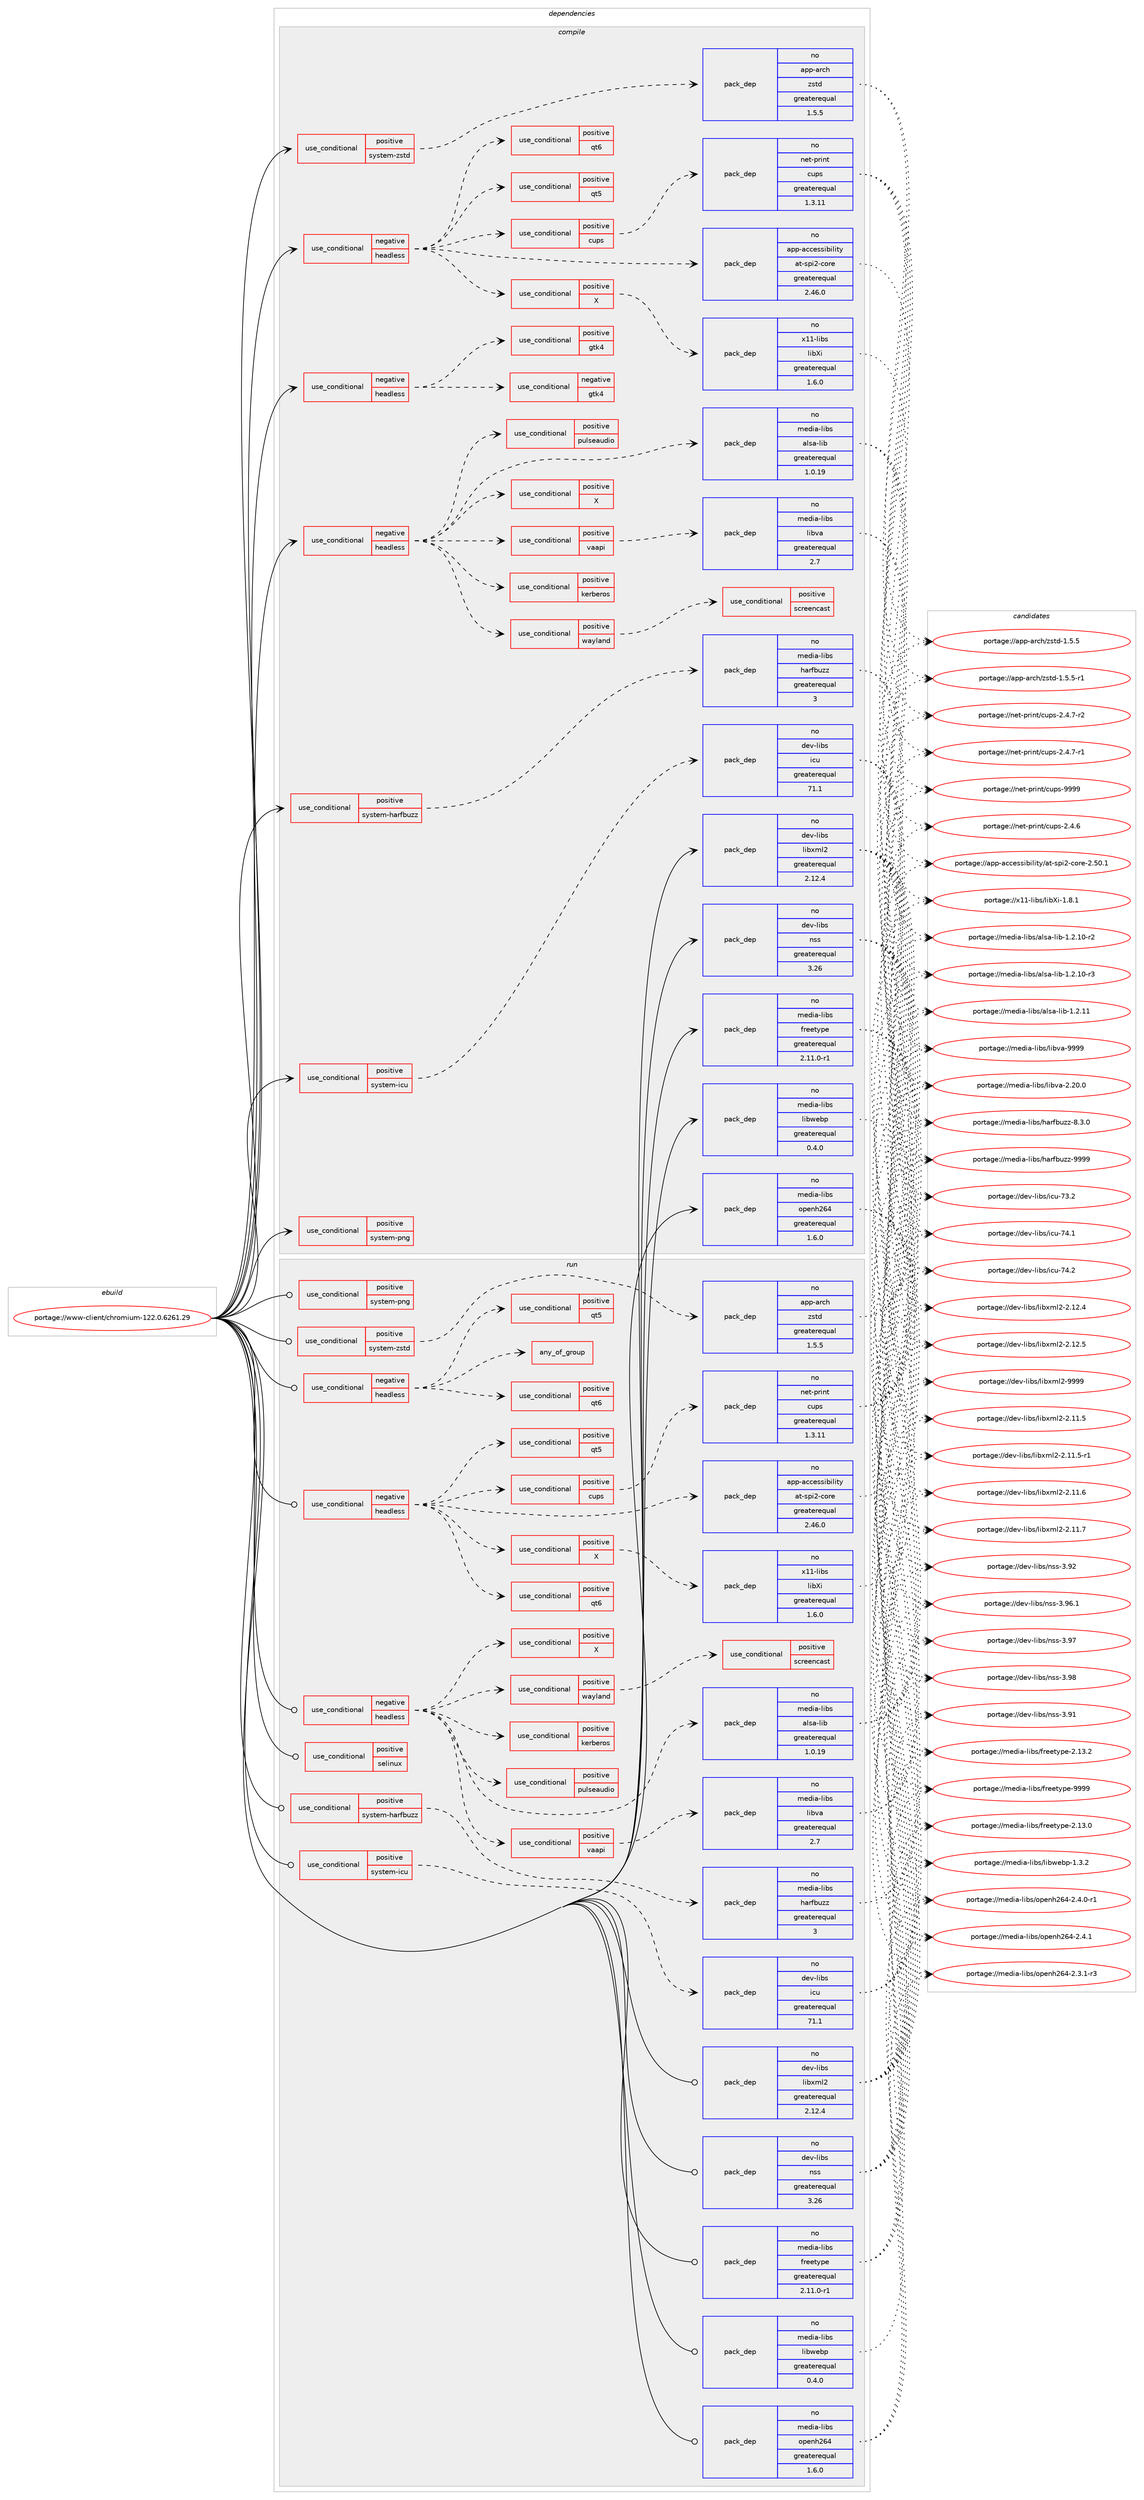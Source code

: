 digraph prolog {

# *************
# Graph options
# *************

newrank=true;
concentrate=true;
compound=true;
graph [rankdir=LR,fontname=Helvetica,fontsize=10,ranksep=1.5];#, ranksep=2.5, nodesep=0.2];
edge  [arrowhead=vee];
node  [fontname=Helvetica,fontsize=10];

# **********
# The ebuild
# **********

subgraph cluster_leftcol {
color=gray;
rank=same;
label=<<i>ebuild</i>>;
id [label="portage://www-client/chromium-122.0.6261.29", color=red, width=4, href="../www-client/chromium-122.0.6261.29.svg"];
}

# ****************
# The dependencies
# ****************

subgraph cluster_midcol {
color=gray;
label=<<i>dependencies</i>>;
subgraph cluster_compile {
fillcolor="#eeeeee";
style=filled;
label=<<i>compile</i>>;
subgraph cond17367 {
dependency26393 [label=<<TABLE BORDER="0" CELLBORDER="1" CELLSPACING="0" CELLPADDING="4"><TR><TD ROWSPAN="3" CELLPADDING="10">use_conditional</TD></TR><TR><TD>negative</TD></TR><TR><TD>headless</TD></TR></TABLE>>, shape=none, color=red];
subgraph cond17368 {
dependency26394 [label=<<TABLE BORDER="0" CELLBORDER="1" CELLSPACING="0" CELLPADDING="4"><TR><TD ROWSPAN="3" CELLPADDING="10">use_conditional</TD></TR><TR><TD>positive</TD></TR><TR><TD>X</TD></TR></TABLE>>, shape=none, color=red];
# *** BEGIN UNKNOWN DEPENDENCY TYPE (TODO) ***
# dependency26394 -> package_dependency(portage://www-client/chromium-122.0.6261.29,install,no,x11-libs,libXcomposite,none,[,,],any_same_slot,[])
# *** END UNKNOWN DEPENDENCY TYPE (TODO) ***

# *** BEGIN UNKNOWN DEPENDENCY TYPE (TODO) ***
# dependency26394 -> package_dependency(portage://www-client/chromium-122.0.6261.29,install,no,x11-libs,libXcursor,none,[,,],any_same_slot,[])
# *** END UNKNOWN DEPENDENCY TYPE (TODO) ***

# *** BEGIN UNKNOWN DEPENDENCY TYPE (TODO) ***
# dependency26394 -> package_dependency(portage://www-client/chromium-122.0.6261.29,install,no,x11-libs,libXdamage,none,[,,],any_same_slot,[])
# *** END UNKNOWN DEPENDENCY TYPE (TODO) ***

# *** BEGIN UNKNOWN DEPENDENCY TYPE (TODO) ***
# dependency26394 -> package_dependency(portage://www-client/chromium-122.0.6261.29,install,no,x11-libs,libXfixes,none,[,,],any_same_slot,[])
# *** END UNKNOWN DEPENDENCY TYPE (TODO) ***

subgraph pack8711 {
dependency26395 [label=<<TABLE BORDER="0" CELLBORDER="1" CELLSPACING="0" CELLPADDING="4" WIDTH="220"><TR><TD ROWSPAN="6" CELLPADDING="30">pack_dep</TD></TR><TR><TD WIDTH="110">no</TD></TR><TR><TD>x11-libs</TD></TR><TR><TD>libXi</TD></TR><TR><TD>greaterequal</TD></TR><TR><TD>1.6.0</TD></TR></TABLE>>, shape=none, color=blue];
}
dependency26394:e -> dependency26395:w [weight=20,style="dashed",arrowhead="vee"];
# *** BEGIN UNKNOWN DEPENDENCY TYPE (TODO) ***
# dependency26394 -> package_dependency(portage://www-client/chromium-122.0.6261.29,install,no,x11-libs,libXrandr,none,[,,],any_same_slot,[])
# *** END UNKNOWN DEPENDENCY TYPE (TODO) ***

# *** BEGIN UNKNOWN DEPENDENCY TYPE (TODO) ***
# dependency26394 -> package_dependency(portage://www-client/chromium-122.0.6261.29,install,no,x11-libs,libXrender,none,[,,],any_same_slot,[])
# *** END UNKNOWN DEPENDENCY TYPE (TODO) ***

# *** BEGIN UNKNOWN DEPENDENCY TYPE (TODO) ***
# dependency26394 -> package_dependency(portage://www-client/chromium-122.0.6261.29,install,no,x11-libs,libXtst,none,[,,],any_same_slot,[])
# *** END UNKNOWN DEPENDENCY TYPE (TODO) ***

# *** BEGIN UNKNOWN DEPENDENCY TYPE (TODO) ***
# dependency26394 -> package_dependency(portage://www-client/chromium-122.0.6261.29,install,no,x11-libs,libxshmfence,none,[,,],any_same_slot,[])
# *** END UNKNOWN DEPENDENCY TYPE (TODO) ***

}
dependency26393:e -> dependency26394:w [weight=20,style="dashed",arrowhead="vee"];
subgraph pack8712 {
dependency26396 [label=<<TABLE BORDER="0" CELLBORDER="1" CELLSPACING="0" CELLPADDING="4" WIDTH="220"><TR><TD ROWSPAN="6" CELLPADDING="30">pack_dep</TD></TR><TR><TD WIDTH="110">no</TD></TR><TR><TD>app-accessibility</TD></TR><TR><TD>at-spi2-core</TD></TR><TR><TD>greaterequal</TD></TR><TR><TD>2.46.0</TD></TR></TABLE>>, shape=none, color=blue];
}
dependency26393:e -> dependency26396:w [weight=20,style="dashed",arrowhead="vee"];
# *** BEGIN UNKNOWN DEPENDENCY TYPE (TODO) ***
# dependency26393 -> package_dependency(portage://www-client/chromium-122.0.6261.29,install,no,media-libs,mesa,none,[,,],any_same_slot,[use(optenable(X),none),use(optenable(wayland),none)])
# *** END UNKNOWN DEPENDENCY TYPE (TODO) ***

subgraph cond17369 {
dependency26397 [label=<<TABLE BORDER="0" CELLBORDER="1" CELLSPACING="0" CELLPADDING="4"><TR><TD ROWSPAN="3" CELLPADDING="10">use_conditional</TD></TR><TR><TD>positive</TD></TR><TR><TD>cups</TD></TR></TABLE>>, shape=none, color=red];
subgraph pack8713 {
dependency26398 [label=<<TABLE BORDER="0" CELLBORDER="1" CELLSPACING="0" CELLPADDING="4" WIDTH="220"><TR><TD ROWSPAN="6" CELLPADDING="30">pack_dep</TD></TR><TR><TD WIDTH="110">no</TD></TR><TR><TD>net-print</TD></TR><TR><TD>cups</TD></TR><TR><TD>greaterequal</TD></TR><TR><TD>1.3.11</TD></TR></TABLE>>, shape=none, color=blue];
}
dependency26397:e -> dependency26398:w [weight=20,style="dashed",arrowhead="vee"];
}
dependency26393:e -> dependency26397:w [weight=20,style="dashed",arrowhead="vee"];
# *** BEGIN UNKNOWN DEPENDENCY TYPE (TODO) ***
# dependency26393 -> package_dependency(portage://www-client/chromium-122.0.6261.29,install,no,virtual,udev,none,[,,],[],[])
# *** END UNKNOWN DEPENDENCY TYPE (TODO) ***

# *** BEGIN UNKNOWN DEPENDENCY TYPE (TODO) ***
# dependency26393 -> package_dependency(portage://www-client/chromium-122.0.6261.29,install,no,x11-libs,cairo,none,[,,],any_same_slot,[])
# *** END UNKNOWN DEPENDENCY TYPE (TODO) ***

# *** BEGIN UNKNOWN DEPENDENCY TYPE (TODO) ***
# dependency26393 -> package_dependency(portage://www-client/chromium-122.0.6261.29,install,no,x11-libs,gdk-pixbuf,none,[,,],[slot(2)],[])
# *** END UNKNOWN DEPENDENCY TYPE (TODO) ***

# *** BEGIN UNKNOWN DEPENDENCY TYPE (TODO) ***
# dependency26393 -> package_dependency(portage://www-client/chromium-122.0.6261.29,install,no,x11-libs,pango,none,[,,],any_same_slot,[])
# *** END UNKNOWN DEPENDENCY TYPE (TODO) ***

subgraph cond17370 {
dependency26399 [label=<<TABLE BORDER="0" CELLBORDER="1" CELLSPACING="0" CELLPADDING="4"><TR><TD ROWSPAN="3" CELLPADDING="10">use_conditional</TD></TR><TR><TD>positive</TD></TR><TR><TD>qt5</TD></TR></TABLE>>, shape=none, color=red];
# *** BEGIN UNKNOWN DEPENDENCY TYPE (TODO) ***
# dependency26399 -> package_dependency(portage://www-client/chromium-122.0.6261.29,install,no,dev-qt,qtcore,none,[,,],[slot(5)],[])
# *** END UNKNOWN DEPENDENCY TYPE (TODO) ***

# *** BEGIN UNKNOWN DEPENDENCY TYPE (TODO) ***
# dependency26399 -> package_dependency(portage://www-client/chromium-122.0.6261.29,install,no,dev-qt,qtwidgets,none,[,,],[slot(5)],[])
# *** END UNKNOWN DEPENDENCY TYPE (TODO) ***

}
dependency26393:e -> dependency26399:w [weight=20,style="dashed",arrowhead="vee"];
subgraph cond17371 {
dependency26400 [label=<<TABLE BORDER="0" CELLBORDER="1" CELLSPACING="0" CELLPADDING="4"><TR><TD ROWSPAN="3" CELLPADDING="10">use_conditional</TD></TR><TR><TD>positive</TD></TR><TR><TD>qt6</TD></TR></TABLE>>, shape=none, color=red];
# *** BEGIN UNKNOWN DEPENDENCY TYPE (TODO) ***
# dependency26400 -> package_dependency(portage://www-client/chromium-122.0.6261.29,install,no,dev-qt,qtbase,none,[,,],[slot(6)],[use(enable(gui),none),use(enable(widgets),none)])
# *** END UNKNOWN DEPENDENCY TYPE (TODO) ***

}
dependency26393:e -> dependency26400:w [weight=20,style="dashed",arrowhead="vee"];
}
id:e -> dependency26393:w [weight=20,style="solid",arrowhead="vee"];
subgraph cond17372 {
dependency26401 [label=<<TABLE BORDER="0" CELLBORDER="1" CELLSPACING="0" CELLPADDING="4"><TR><TD ROWSPAN="3" CELLPADDING="10">use_conditional</TD></TR><TR><TD>negative</TD></TR><TR><TD>headless</TD></TR></TABLE>>, shape=none, color=red];
subgraph cond17373 {
dependency26402 [label=<<TABLE BORDER="0" CELLBORDER="1" CELLSPACING="0" CELLPADDING="4"><TR><TD ROWSPAN="3" CELLPADDING="10">use_conditional</TD></TR><TR><TD>positive</TD></TR><TR><TD>gtk4</TD></TR></TABLE>>, shape=none, color=red];
# *** BEGIN UNKNOWN DEPENDENCY TYPE (TODO) ***
# dependency26402 -> package_dependency(portage://www-client/chromium-122.0.6261.29,install,no,gui-libs,gtk,none,[,,],[slot(4)],[use(optenable(X),none),use(optenable(wayland),none)])
# *** END UNKNOWN DEPENDENCY TYPE (TODO) ***

}
dependency26401:e -> dependency26402:w [weight=20,style="dashed",arrowhead="vee"];
subgraph cond17374 {
dependency26403 [label=<<TABLE BORDER="0" CELLBORDER="1" CELLSPACING="0" CELLPADDING="4"><TR><TD ROWSPAN="3" CELLPADDING="10">use_conditional</TD></TR><TR><TD>negative</TD></TR><TR><TD>gtk4</TD></TR></TABLE>>, shape=none, color=red];
# *** BEGIN UNKNOWN DEPENDENCY TYPE (TODO) ***
# dependency26403 -> package_dependency(portage://www-client/chromium-122.0.6261.29,install,no,x11-libs,gtk+,none,[,,],[slot(3)],[use(optenable(X),none),use(optenable(wayland),none)])
# *** END UNKNOWN DEPENDENCY TYPE (TODO) ***

}
dependency26401:e -> dependency26403:w [weight=20,style="dashed",arrowhead="vee"];
}
id:e -> dependency26401:w [weight=20,style="solid",arrowhead="vee"];
subgraph cond17375 {
dependency26404 [label=<<TABLE BORDER="0" CELLBORDER="1" CELLSPACING="0" CELLPADDING="4"><TR><TD ROWSPAN="3" CELLPADDING="10">use_conditional</TD></TR><TR><TD>negative</TD></TR><TR><TD>headless</TD></TR></TABLE>>, shape=none, color=red];
# *** BEGIN UNKNOWN DEPENDENCY TYPE (TODO) ***
# dependency26404 -> package_dependency(portage://www-client/chromium-122.0.6261.29,install,no,dev-libs,glib,none,[,,],[slot(2)],[])
# *** END UNKNOWN DEPENDENCY TYPE (TODO) ***

subgraph pack8714 {
dependency26405 [label=<<TABLE BORDER="0" CELLBORDER="1" CELLSPACING="0" CELLPADDING="4" WIDTH="220"><TR><TD ROWSPAN="6" CELLPADDING="30">pack_dep</TD></TR><TR><TD WIDTH="110">no</TD></TR><TR><TD>media-libs</TD></TR><TR><TD>alsa-lib</TD></TR><TR><TD>greaterequal</TD></TR><TR><TD>1.0.19</TD></TR></TABLE>>, shape=none, color=blue];
}
dependency26404:e -> dependency26405:w [weight=20,style="dashed",arrowhead="vee"];
subgraph cond17376 {
dependency26406 [label=<<TABLE BORDER="0" CELLBORDER="1" CELLSPACING="0" CELLPADDING="4"><TR><TD ROWSPAN="3" CELLPADDING="10">use_conditional</TD></TR><TR><TD>positive</TD></TR><TR><TD>pulseaudio</TD></TR></TABLE>>, shape=none, color=red];
# *** BEGIN UNKNOWN DEPENDENCY TYPE (TODO) ***
# dependency26406 -> package_dependency(portage://www-client/chromium-122.0.6261.29,install,no,media-libs,libpulse,none,[,,],any_same_slot,[])
# *** END UNKNOWN DEPENDENCY TYPE (TODO) ***

}
dependency26404:e -> dependency26406:w [weight=20,style="dashed",arrowhead="vee"];
# *** BEGIN UNKNOWN DEPENDENCY TYPE (TODO) ***
# dependency26404 -> package_dependency(portage://www-client/chromium-122.0.6261.29,install,no,sys-apps,pciutils,none,[,,],any_same_slot,[])
# *** END UNKNOWN DEPENDENCY TYPE (TODO) ***

subgraph cond17377 {
dependency26407 [label=<<TABLE BORDER="0" CELLBORDER="1" CELLSPACING="0" CELLPADDING="4"><TR><TD ROWSPAN="3" CELLPADDING="10">use_conditional</TD></TR><TR><TD>positive</TD></TR><TR><TD>kerberos</TD></TR></TABLE>>, shape=none, color=red];
# *** BEGIN UNKNOWN DEPENDENCY TYPE (TODO) ***
# dependency26407 -> package_dependency(portage://www-client/chromium-122.0.6261.29,install,no,virtual,krb5,none,[,,],[],[])
# *** END UNKNOWN DEPENDENCY TYPE (TODO) ***

}
dependency26404:e -> dependency26407:w [weight=20,style="dashed",arrowhead="vee"];
subgraph cond17378 {
dependency26408 [label=<<TABLE BORDER="0" CELLBORDER="1" CELLSPACING="0" CELLPADDING="4"><TR><TD ROWSPAN="3" CELLPADDING="10">use_conditional</TD></TR><TR><TD>positive</TD></TR><TR><TD>vaapi</TD></TR></TABLE>>, shape=none, color=red];
subgraph pack8715 {
dependency26409 [label=<<TABLE BORDER="0" CELLBORDER="1" CELLSPACING="0" CELLPADDING="4" WIDTH="220"><TR><TD ROWSPAN="6" CELLPADDING="30">pack_dep</TD></TR><TR><TD WIDTH="110">no</TD></TR><TR><TD>media-libs</TD></TR><TR><TD>libva</TD></TR><TR><TD>greaterequal</TD></TR><TR><TD>2.7</TD></TR></TABLE>>, shape=none, color=blue];
}
dependency26408:e -> dependency26409:w [weight=20,style="dashed",arrowhead="vee"];
}
dependency26404:e -> dependency26408:w [weight=20,style="dashed",arrowhead="vee"];
subgraph cond17379 {
dependency26410 [label=<<TABLE BORDER="0" CELLBORDER="1" CELLSPACING="0" CELLPADDING="4"><TR><TD ROWSPAN="3" CELLPADDING="10">use_conditional</TD></TR><TR><TD>positive</TD></TR><TR><TD>X</TD></TR></TABLE>>, shape=none, color=red];
# *** BEGIN UNKNOWN DEPENDENCY TYPE (TODO) ***
# dependency26410 -> package_dependency(portage://www-client/chromium-122.0.6261.29,install,no,x11-libs,libX11,none,[,,],any_same_slot,[])
# *** END UNKNOWN DEPENDENCY TYPE (TODO) ***

# *** BEGIN UNKNOWN DEPENDENCY TYPE (TODO) ***
# dependency26410 -> package_dependency(portage://www-client/chromium-122.0.6261.29,install,no,x11-libs,libXext,none,[,,],any_same_slot,[])
# *** END UNKNOWN DEPENDENCY TYPE (TODO) ***

# *** BEGIN UNKNOWN DEPENDENCY TYPE (TODO) ***
# dependency26410 -> package_dependency(portage://www-client/chromium-122.0.6261.29,install,no,x11-libs,libxcb,none,[,,],any_same_slot,[])
# *** END UNKNOWN DEPENDENCY TYPE (TODO) ***

}
dependency26404:e -> dependency26410:w [weight=20,style="dashed",arrowhead="vee"];
# *** BEGIN UNKNOWN DEPENDENCY TYPE (TODO) ***
# dependency26404 -> package_dependency(portage://www-client/chromium-122.0.6261.29,install,no,x11-libs,libxkbcommon,none,[,,],any_same_slot,[])
# *** END UNKNOWN DEPENDENCY TYPE (TODO) ***

subgraph cond17380 {
dependency26411 [label=<<TABLE BORDER="0" CELLBORDER="1" CELLSPACING="0" CELLPADDING="4"><TR><TD ROWSPAN="3" CELLPADDING="10">use_conditional</TD></TR><TR><TD>positive</TD></TR><TR><TD>wayland</TD></TR></TABLE>>, shape=none, color=red];
# *** BEGIN UNKNOWN DEPENDENCY TYPE (TODO) ***
# dependency26411 -> package_dependency(portage://www-client/chromium-122.0.6261.29,install,no,dev-libs,libffi,none,[,,],any_same_slot,[])
# *** END UNKNOWN DEPENDENCY TYPE (TODO) ***

# *** BEGIN UNKNOWN DEPENDENCY TYPE (TODO) ***
# dependency26411 -> package_dependency(portage://www-client/chromium-122.0.6261.29,install,no,dev-libs,wayland,none,[,,],any_same_slot,[])
# *** END UNKNOWN DEPENDENCY TYPE (TODO) ***

subgraph cond17381 {
dependency26412 [label=<<TABLE BORDER="0" CELLBORDER="1" CELLSPACING="0" CELLPADDING="4"><TR><TD ROWSPAN="3" CELLPADDING="10">use_conditional</TD></TR><TR><TD>positive</TD></TR><TR><TD>screencast</TD></TR></TABLE>>, shape=none, color=red];
# *** BEGIN UNKNOWN DEPENDENCY TYPE (TODO) ***
# dependency26412 -> package_dependency(portage://www-client/chromium-122.0.6261.29,install,no,media-video,pipewire,none,[,,],any_same_slot,[])
# *** END UNKNOWN DEPENDENCY TYPE (TODO) ***

}
dependency26411:e -> dependency26412:w [weight=20,style="dashed",arrowhead="vee"];
}
dependency26404:e -> dependency26411:w [weight=20,style="dashed",arrowhead="vee"];
}
id:e -> dependency26404:w [weight=20,style="solid",arrowhead="vee"];
subgraph cond17382 {
dependency26413 [label=<<TABLE BORDER="0" CELLBORDER="1" CELLSPACING="0" CELLPADDING="4"><TR><TD ROWSPAN="3" CELLPADDING="10">use_conditional</TD></TR><TR><TD>positive</TD></TR><TR><TD>system-harfbuzz</TD></TR></TABLE>>, shape=none, color=red];
subgraph pack8716 {
dependency26414 [label=<<TABLE BORDER="0" CELLBORDER="1" CELLSPACING="0" CELLPADDING="4" WIDTH="220"><TR><TD ROWSPAN="6" CELLPADDING="30">pack_dep</TD></TR><TR><TD WIDTH="110">no</TD></TR><TR><TD>media-libs</TD></TR><TR><TD>harfbuzz</TD></TR><TR><TD>greaterequal</TD></TR><TR><TD>3</TD></TR></TABLE>>, shape=none, color=blue];
}
dependency26413:e -> dependency26414:w [weight=20,style="dashed",arrowhead="vee"];
}
id:e -> dependency26413:w [weight=20,style="solid",arrowhead="vee"];
subgraph cond17383 {
dependency26415 [label=<<TABLE BORDER="0" CELLBORDER="1" CELLSPACING="0" CELLPADDING="4"><TR><TD ROWSPAN="3" CELLPADDING="10">use_conditional</TD></TR><TR><TD>positive</TD></TR><TR><TD>system-icu</TD></TR></TABLE>>, shape=none, color=red];
subgraph pack8717 {
dependency26416 [label=<<TABLE BORDER="0" CELLBORDER="1" CELLSPACING="0" CELLPADDING="4" WIDTH="220"><TR><TD ROWSPAN="6" CELLPADDING="30">pack_dep</TD></TR><TR><TD WIDTH="110">no</TD></TR><TR><TD>dev-libs</TD></TR><TR><TD>icu</TD></TR><TR><TD>greaterequal</TD></TR><TR><TD>71.1</TD></TR></TABLE>>, shape=none, color=blue];
}
dependency26415:e -> dependency26416:w [weight=20,style="dashed",arrowhead="vee"];
}
id:e -> dependency26415:w [weight=20,style="solid",arrowhead="vee"];
subgraph cond17384 {
dependency26417 [label=<<TABLE BORDER="0" CELLBORDER="1" CELLSPACING="0" CELLPADDING="4"><TR><TD ROWSPAN="3" CELLPADDING="10">use_conditional</TD></TR><TR><TD>positive</TD></TR><TR><TD>system-png</TD></TR></TABLE>>, shape=none, color=red];
# *** BEGIN UNKNOWN DEPENDENCY TYPE (TODO) ***
# dependency26417 -> package_dependency(portage://www-client/chromium-122.0.6261.29,install,no,media-libs,libpng,none,[,,],any_same_slot,[use(disable(apng),negative)])
# *** END UNKNOWN DEPENDENCY TYPE (TODO) ***

}
id:e -> dependency26417:w [weight=20,style="solid",arrowhead="vee"];
subgraph cond17385 {
dependency26418 [label=<<TABLE BORDER="0" CELLBORDER="1" CELLSPACING="0" CELLPADDING="4"><TR><TD ROWSPAN="3" CELLPADDING="10">use_conditional</TD></TR><TR><TD>positive</TD></TR><TR><TD>system-zstd</TD></TR></TABLE>>, shape=none, color=red];
subgraph pack8718 {
dependency26419 [label=<<TABLE BORDER="0" CELLBORDER="1" CELLSPACING="0" CELLPADDING="4" WIDTH="220"><TR><TD ROWSPAN="6" CELLPADDING="30">pack_dep</TD></TR><TR><TD WIDTH="110">no</TD></TR><TR><TD>app-arch</TD></TR><TR><TD>zstd</TD></TR><TR><TD>greaterequal</TD></TR><TR><TD>1.5.5</TD></TR></TABLE>>, shape=none, color=blue];
}
dependency26418:e -> dependency26419:w [weight=20,style="dashed",arrowhead="vee"];
}
id:e -> dependency26418:w [weight=20,style="solid",arrowhead="vee"];
# *** BEGIN UNKNOWN DEPENDENCY TYPE (TODO) ***
# id -> package_dependency(portage://www-client/chromium-122.0.6261.29,install,no,app-arch,bzip2,none,[,,],any_same_slot,[])
# *** END UNKNOWN DEPENDENCY TYPE (TODO) ***

# *** BEGIN UNKNOWN DEPENDENCY TYPE (TODO) ***
# id -> package_dependency(portage://www-client/chromium-122.0.6261.29,install,no,dev-libs,expat,none,[,,],any_same_slot,[])
# *** END UNKNOWN DEPENDENCY TYPE (TODO) ***

subgraph pack8719 {
dependency26420 [label=<<TABLE BORDER="0" CELLBORDER="1" CELLSPACING="0" CELLPADDING="4" WIDTH="220"><TR><TD ROWSPAN="6" CELLPADDING="30">pack_dep</TD></TR><TR><TD WIDTH="110">no</TD></TR><TR><TD>dev-libs</TD></TR><TR><TD>libxml2</TD></TR><TR><TD>greaterequal</TD></TR><TR><TD>2.12.4</TD></TR></TABLE>>, shape=none, color=blue];
}
id:e -> dependency26420:w [weight=20,style="solid",arrowhead="vee"];
# *** BEGIN UNKNOWN DEPENDENCY TYPE (TODO) ***
# id -> package_dependency(portage://www-client/chromium-122.0.6261.29,install,no,dev-libs,libxslt,none,[,,],any_same_slot,[])
# *** END UNKNOWN DEPENDENCY TYPE (TODO) ***

# *** BEGIN UNKNOWN DEPENDENCY TYPE (TODO) ***
# id -> package_dependency(portage://www-client/chromium-122.0.6261.29,install,no,dev-libs,nspr,none,[,,],any_same_slot,[])
# *** END UNKNOWN DEPENDENCY TYPE (TODO) ***

subgraph pack8720 {
dependency26421 [label=<<TABLE BORDER="0" CELLBORDER="1" CELLSPACING="0" CELLPADDING="4" WIDTH="220"><TR><TD ROWSPAN="6" CELLPADDING="30">pack_dep</TD></TR><TR><TD WIDTH="110">no</TD></TR><TR><TD>dev-libs</TD></TR><TR><TD>nss</TD></TR><TR><TD>greaterequal</TD></TR><TR><TD>3.26</TD></TR></TABLE>>, shape=none, color=blue];
}
id:e -> dependency26421:w [weight=20,style="solid",arrowhead="vee"];
# *** BEGIN UNKNOWN DEPENDENCY TYPE (TODO) ***
# id -> package_dependency(portage://www-client/chromium-122.0.6261.29,install,no,media-libs,flac,none,[,,],any_same_slot,[])
# *** END UNKNOWN DEPENDENCY TYPE (TODO) ***

# *** BEGIN UNKNOWN DEPENDENCY TYPE (TODO) ***
# id -> package_dependency(portage://www-client/chromium-122.0.6261.29,install,no,media-libs,fontconfig,none,[,,],any_same_slot,[])
# *** END UNKNOWN DEPENDENCY TYPE (TODO) ***

subgraph pack8721 {
dependency26422 [label=<<TABLE BORDER="0" CELLBORDER="1" CELLSPACING="0" CELLPADDING="4" WIDTH="220"><TR><TD ROWSPAN="6" CELLPADDING="30">pack_dep</TD></TR><TR><TD WIDTH="110">no</TD></TR><TR><TD>media-libs</TD></TR><TR><TD>freetype</TD></TR><TR><TD>greaterequal</TD></TR><TR><TD>2.11.0-r1</TD></TR></TABLE>>, shape=none, color=blue];
}
id:e -> dependency26422:w [weight=20,style="solid",arrowhead="vee"];
# *** BEGIN UNKNOWN DEPENDENCY TYPE (TODO) ***
# id -> package_dependency(portage://www-client/chromium-122.0.6261.29,install,no,media-libs,libjpeg-turbo,none,[,,],any_same_slot,[])
# *** END UNKNOWN DEPENDENCY TYPE (TODO) ***

subgraph pack8722 {
dependency26423 [label=<<TABLE BORDER="0" CELLBORDER="1" CELLSPACING="0" CELLPADDING="4" WIDTH="220"><TR><TD ROWSPAN="6" CELLPADDING="30">pack_dep</TD></TR><TR><TD WIDTH="110">no</TD></TR><TR><TD>media-libs</TD></TR><TR><TD>libwebp</TD></TR><TR><TD>greaterequal</TD></TR><TR><TD>0.4.0</TD></TR></TABLE>>, shape=none, color=blue];
}
id:e -> dependency26423:w [weight=20,style="solid",arrowhead="vee"];
# *** BEGIN UNKNOWN DEPENDENCY TYPE (TODO) ***
# id -> package_dependency(portage://www-client/chromium-122.0.6261.29,install,no,media-libs,mesa,none,[,,],any_same_slot,[use(enable(gbm),positive)])
# *** END UNKNOWN DEPENDENCY TYPE (TODO) ***

subgraph pack8723 {
dependency26424 [label=<<TABLE BORDER="0" CELLBORDER="1" CELLSPACING="0" CELLPADDING="4" WIDTH="220"><TR><TD ROWSPAN="6" CELLPADDING="30">pack_dep</TD></TR><TR><TD WIDTH="110">no</TD></TR><TR><TD>media-libs</TD></TR><TR><TD>openh264</TD></TR><TR><TD>greaterequal</TD></TR><TR><TD>1.6.0</TD></TR></TABLE>>, shape=none, color=blue];
}
id:e -> dependency26424:w [weight=20,style="solid",arrowhead="vee"];
# *** BEGIN UNKNOWN DEPENDENCY TYPE (TODO) ***
# id -> package_dependency(portage://www-client/chromium-122.0.6261.29,install,no,net-misc,curl,none,[,,],[],[use(enable(ssl),none)])
# *** END UNKNOWN DEPENDENCY TYPE (TODO) ***

# *** BEGIN UNKNOWN DEPENDENCY TYPE (TODO) ***
# id -> package_dependency(portage://www-client/chromium-122.0.6261.29,install,no,sys-apps,dbus,none,[,,],any_same_slot,[])
# *** END UNKNOWN DEPENDENCY TYPE (TODO) ***

# *** BEGIN UNKNOWN DEPENDENCY TYPE (TODO) ***
# id -> package_dependency(portage://www-client/chromium-122.0.6261.29,install,no,sys-libs,zlib,none,[,,],any_same_slot,[])
# *** END UNKNOWN DEPENDENCY TYPE (TODO) ***

# *** BEGIN UNKNOWN DEPENDENCY TYPE (TODO) ***
# id -> package_dependency(portage://www-client/chromium-122.0.6261.29,install,no,sys-libs,zlib,none,[,,],any_same_slot,[use(enable(minizip),none)])
# *** END UNKNOWN DEPENDENCY TYPE (TODO) ***

# *** BEGIN UNKNOWN DEPENDENCY TYPE (TODO) ***
# id -> package_dependency(portage://www-client/chromium-122.0.6261.29,install,no,x11-libs,libdrm,none,[,,],any_same_slot,[])
# *** END UNKNOWN DEPENDENCY TYPE (TODO) ***

# *** BEGIN UNKNOWN DEPENDENCY TYPE (TODO) ***
# id -> package_dependency(portage://www-client/chromium-122.0.6261.29,install,strong,sys-devel,llvm,none,[,,],[slot(0)],[])
# *** END UNKNOWN DEPENDENCY TYPE (TODO) ***

}
subgraph cluster_compileandrun {
fillcolor="#eeeeee";
style=filled;
label=<<i>compile and run</i>>;
}
subgraph cluster_run {
fillcolor="#eeeeee";
style=filled;
label=<<i>run</i>>;
subgraph cond17386 {
dependency26425 [label=<<TABLE BORDER="0" CELLBORDER="1" CELLSPACING="0" CELLPADDING="4"><TR><TD ROWSPAN="3" CELLPADDING="10">use_conditional</TD></TR><TR><TD>negative</TD></TR><TR><TD>headless</TD></TR></TABLE>>, shape=none, color=red];
subgraph any306 {
dependency26426 [label=<<TABLE BORDER="0" CELLBORDER="1" CELLSPACING="0" CELLPADDING="4"><TR><TD CELLPADDING="10">any_of_group</TD></TR></TABLE>>, shape=none, color=red];# *** BEGIN UNKNOWN DEPENDENCY TYPE (TODO) ***
# dependency26426 -> package_dependency(portage://www-client/chromium-122.0.6261.29,run,no,x11-libs,gtk+,none,[,,],[slot(3)],[use(optenable(X),none),use(optenable(wayland),none)])
# *** END UNKNOWN DEPENDENCY TYPE (TODO) ***

# *** BEGIN UNKNOWN DEPENDENCY TYPE (TODO) ***
# dependency26426 -> package_dependency(portage://www-client/chromium-122.0.6261.29,run,no,gui-libs,gtk,none,[,,],[slot(4)],[use(optenable(X),none),use(optenable(wayland),none)])
# *** END UNKNOWN DEPENDENCY TYPE (TODO) ***

}
dependency26425:e -> dependency26426:w [weight=20,style="dashed",arrowhead="vee"];
subgraph cond17387 {
dependency26427 [label=<<TABLE BORDER="0" CELLBORDER="1" CELLSPACING="0" CELLPADDING="4"><TR><TD ROWSPAN="3" CELLPADDING="10">use_conditional</TD></TR><TR><TD>positive</TD></TR><TR><TD>qt5</TD></TR></TABLE>>, shape=none, color=red];
# *** BEGIN UNKNOWN DEPENDENCY TYPE (TODO) ***
# dependency26427 -> package_dependency(portage://www-client/chromium-122.0.6261.29,run,no,dev-qt,qtgui,none,[,,],[slot(5)],[use(optenable(X),none),use(optenable(wayland),none)])
# *** END UNKNOWN DEPENDENCY TYPE (TODO) ***

}
dependency26425:e -> dependency26427:w [weight=20,style="dashed",arrowhead="vee"];
subgraph cond17388 {
dependency26428 [label=<<TABLE BORDER="0" CELLBORDER="1" CELLSPACING="0" CELLPADDING="4"><TR><TD ROWSPAN="3" CELLPADDING="10">use_conditional</TD></TR><TR><TD>positive</TD></TR><TR><TD>qt6</TD></TR></TABLE>>, shape=none, color=red];
# *** BEGIN UNKNOWN DEPENDENCY TYPE (TODO) ***
# dependency26428 -> package_dependency(portage://www-client/chromium-122.0.6261.29,run,no,dev-qt,qtbase,none,[,,],[slot(6)],[use(optenable(X),none),use(optenable(wayland),none)])
# *** END UNKNOWN DEPENDENCY TYPE (TODO) ***

}
dependency26425:e -> dependency26428:w [weight=20,style="dashed",arrowhead="vee"];
}
id:e -> dependency26425:w [weight=20,style="solid",arrowhead="odot"];
subgraph cond17389 {
dependency26429 [label=<<TABLE BORDER="0" CELLBORDER="1" CELLSPACING="0" CELLPADDING="4"><TR><TD ROWSPAN="3" CELLPADDING="10">use_conditional</TD></TR><TR><TD>negative</TD></TR><TR><TD>headless</TD></TR></TABLE>>, shape=none, color=red];
subgraph cond17390 {
dependency26430 [label=<<TABLE BORDER="0" CELLBORDER="1" CELLSPACING="0" CELLPADDING="4"><TR><TD ROWSPAN="3" CELLPADDING="10">use_conditional</TD></TR><TR><TD>positive</TD></TR><TR><TD>X</TD></TR></TABLE>>, shape=none, color=red];
# *** BEGIN UNKNOWN DEPENDENCY TYPE (TODO) ***
# dependency26430 -> package_dependency(portage://www-client/chromium-122.0.6261.29,run,no,x11-libs,libXcomposite,none,[,,],any_same_slot,[])
# *** END UNKNOWN DEPENDENCY TYPE (TODO) ***

# *** BEGIN UNKNOWN DEPENDENCY TYPE (TODO) ***
# dependency26430 -> package_dependency(portage://www-client/chromium-122.0.6261.29,run,no,x11-libs,libXcursor,none,[,,],any_same_slot,[])
# *** END UNKNOWN DEPENDENCY TYPE (TODO) ***

# *** BEGIN UNKNOWN DEPENDENCY TYPE (TODO) ***
# dependency26430 -> package_dependency(portage://www-client/chromium-122.0.6261.29,run,no,x11-libs,libXdamage,none,[,,],any_same_slot,[])
# *** END UNKNOWN DEPENDENCY TYPE (TODO) ***

# *** BEGIN UNKNOWN DEPENDENCY TYPE (TODO) ***
# dependency26430 -> package_dependency(portage://www-client/chromium-122.0.6261.29,run,no,x11-libs,libXfixes,none,[,,],any_same_slot,[])
# *** END UNKNOWN DEPENDENCY TYPE (TODO) ***

subgraph pack8724 {
dependency26431 [label=<<TABLE BORDER="0" CELLBORDER="1" CELLSPACING="0" CELLPADDING="4" WIDTH="220"><TR><TD ROWSPAN="6" CELLPADDING="30">pack_dep</TD></TR><TR><TD WIDTH="110">no</TD></TR><TR><TD>x11-libs</TD></TR><TR><TD>libXi</TD></TR><TR><TD>greaterequal</TD></TR><TR><TD>1.6.0</TD></TR></TABLE>>, shape=none, color=blue];
}
dependency26430:e -> dependency26431:w [weight=20,style="dashed",arrowhead="vee"];
# *** BEGIN UNKNOWN DEPENDENCY TYPE (TODO) ***
# dependency26430 -> package_dependency(portage://www-client/chromium-122.0.6261.29,run,no,x11-libs,libXrandr,none,[,,],any_same_slot,[])
# *** END UNKNOWN DEPENDENCY TYPE (TODO) ***

# *** BEGIN UNKNOWN DEPENDENCY TYPE (TODO) ***
# dependency26430 -> package_dependency(portage://www-client/chromium-122.0.6261.29,run,no,x11-libs,libXrender,none,[,,],any_same_slot,[])
# *** END UNKNOWN DEPENDENCY TYPE (TODO) ***

# *** BEGIN UNKNOWN DEPENDENCY TYPE (TODO) ***
# dependency26430 -> package_dependency(portage://www-client/chromium-122.0.6261.29,run,no,x11-libs,libXtst,none,[,,],any_same_slot,[])
# *** END UNKNOWN DEPENDENCY TYPE (TODO) ***

# *** BEGIN UNKNOWN DEPENDENCY TYPE (TODO) ***
# dependency26430 -> package_dependency(portage://www-client/chromium-122.0.6261.29,run,no,x11-libs,libxshmfence,none,[,,],any_same_slot,[])
# *** END UNKNOWN DEPENDENCY TYPE (TODO) ***

}
dependency26429:e -> dependency26430:w [weight=20,style="dashed",arrowhead="vee"];
subgraph pack8725 {
dependency26432 [label=<<TABLE BORDER="0" CELLBORDER="1" CELLSPACING="0" CELLPADDING="4" WIDTH="220"><TR><TD ROWSPAN="6" CELLPADDING="30">pack_dep</TD></TR><TR><TD WIDTH="110">no</TD></TR><TR><TD>app-accessibility</TD></TR><TR><TD>at-spi2-core</TD></TR><TR><TD>greaterequal</TD></TR><TR><TD>2.46.0</TD></TR></TABLE>>, shape=none, color=blue];
}
dependency26429:e -> dependency26432:w [weight=20,style="dashed",arrowhead="vee"];
# *** BEGIN UNKNOWN DEPENDENCY TYPE (TODO) ***
# dependency26429 -> package_dependency(portage://www-client/chromium-122.0.6261.29,run,no,media-libs,mesa,none,[,,],any_same_slot,[use(optenable(X),none),use(optenable(wayland),none)])
# *** END UNKNOWN DEPENDENCY TYPE (TODO) ***

subgraph cond17391 {
dependency26433 [label=<<TABLE BORDER="0" CELLBORDER="1" CELLSPACING="0" CELLPADDING="4"><TR><TD ROWSPAN="3" CELLPADDING="10">use_conditional</TD></TR><TR><TD>positive</TD></TR><TR><TD>cups</TD></TR></TABLE>>, shape=none, color=red];
subgraph pack8726 {
dependency26434 [label=<<TABLE BORDER="0" CELLBORDER="1" CELLSPACING="0" CELLPADDING="4" WIDTH="220"><TR><TD ROWSPAN="6" CELLPADDING="30">pack_dep</TD></TR><TR><TD WIDTH="110">no</TD></TR><TR><TD>net-print</TD></TR><TR><TD>cups</TD></TR><TR><TD>greaterequal</TD></TR><TR><TD>1.3.11</TD></TR></TABLE>>, shape=none, color=blue];
}
dependency26433:e -> dependency26434:w [weight=20,style="dashed",arrowhead="vee"];
}
dependency26429:e -> dependency26433:w [weight=20,style="dashed",arrowhead="vee"];
# *** BEGIN UNKNOWN DEPENDENCY TYPE (TODO) ***
# dependency26429 -> package_dependency(portage://www-client/chromium-122.0.6261.29,run,no,virtual,udev,none,[,,],[],[])
# *** END UNKNOWN DEPENDENCY TYPE (TODO) ***

# *** BEGIN UNKNOWN DEPENDENCY TYPE (TODO) ***
# dependency26429 -> package_dependency(portage://www-client/chromium-122.0.6261.29,run,no,x11-libs,cairo,none,[,,],any_same_slot,[])
# *** END UNKNOWN DEPENDENCY TYPE (TODO) ***

# *** BEGIN UNKNOWN DEPENDENCY TYPE (TODO) ***
# dependency26429 -> package_dependency(portage://www-client/chromium-122.0.6261.29,run,no,x11-libs,gdk-pixbuf,none,[,,],[slot(2)],[])
# *** END UNKNOWN DEPENDENCY TYPE (TODO) ***

# *** BEGIN UNKNOWN DEPENDENCY TYPE (TODO) ***
# dependency26429 -> package_dependency(portage://www-client/chromium-122.0.6261.29,run,no,x11-libs,pango,none,[,,],any_same_slot,[])
# *** END UNKNOWN DEPENDENCY TYPE (TODO) ***

subgraph cond17392 {
dependency26435 [label=<<TABLE BORDER="0" CELLBORDER="1" CELLSPACING="0" CELLPADDING="4"><TR><TD ROWSPAN="3" CELLPADDING="10">use_conditional</TD></TR><TR><TD>positive</TD></TR><TR><TD>qt5</TD></TR></TABLE>>, shape=none, color=red];
# *** BEGIN UNKNOWN DEPENDENCY TYPE (TODO) ***
# dependency26435 -> package_dependency(portage://www-client/chromium-122.0.6261.29,run,no,dev-qt,qtcore,none,[,,],[slot(5)],[])
# *** END UNKNOWN DEPENDENCY TYPE (TODO) ***

# *** BEGIN UNKNOWN DEPENDENCY TYPE (TODO) ***
# dependency26435 -> package_dependency(portage://www-client/chromium-122.0.6261.29,run,no,dev-qt,qtwidgets,none,[,,],[slot(5)],[])
# *** END UNKNOWN DEPENDENCY TYPE (TODO) ***

}
dependency26429:e -> dependency26435:w [weight=20,style="dashed",arrowhead="vee"];
subgraph cond17393 {
dependency26436 [label=<<TABLE BORDER="0" CELLBORDER="1" CELLSPACING="0" CELLPADDING="4"><TR><TD ROWSPAN="3" CELLPADDING="10">use_conditional</TD></TR><TR><TD>positive</TD></TR><TR><TD>qt6</TD></TR></TABLE>>, shape=none, color=red];
# *** BEGIN UNKNOWN DEPENDENCY TYPE (TODO) ***
# dependency26436 -> package_dependency(portage://www-client/chromium-122.0.6261.29,run,no,dev-qt,qtbase,none,[,,],[slot(6)],[use(enable(gui),none),use(enable(widgets),none)])
# *** END UNKNOWN DEPENDENCY TYPE (TODO) ***

}
dependency26429:e -> dependency26436:w [weight=20,style="dashed",arrowhead="vee"];
}
id:e -> dependency26429:w [weight=20,style="solid",arrowhead="odot"];
subgraph cond17394 {
dependency26437 [label=<<TABLE BORDER="0" CELLBORDER="1" CELLSPACING="0" CELLPADDING="4"><TR><TD ROWSPAN="3" CELLPADDING="10">use_conditional</TD></TR><TR><TD>negative</TD></TR><TR><TD>headless</TD></TR></TABLE>>, shape=none, color=red];
# *** BEGIN UNKNOWN DEPENDENCY TYPE (TODO) ***
# dependency26437 -> package_dependency(portage://www-client/chromium-122.0.6261.29,run,no,dev-libs,glib,none,[,,],[slot(2)],[])
# *** END UNKNOWN DEPENDENCY TYPE (TODO) ***

subgraph pack8727 {
dependency26438 [label=<<TABLE BORDER="0" CELLBORDER="1" CELLSPACING="0" CELLPADDING="4" WIDTH="220"><TR><TD ROWSPAN="6" CELLPADDING="30">pack_dep</TD></TR><TR><TD WIDTH="110">no</TD></TR><TR><TD>media-libs</TD></TR><TR><TD>alsa-lib</TD></TR><TR><TD>greaterequal</TD></TR><TR><TD>1.0.19</TD></TR></TABLE>>, shape=none, color=blue];
}
dependency26437:e -> dependency26438:w [weight=20,style="dashed",arrowhead="vee"];
subgraph cond17395 {
dependency26439 [label=<<TABLE BORDER="0" CELLBORDER="1" CELLSPACING="0" CELLPADDING="4"><TR><TD ROWSPAN="3" CELLPADDING="10">use_conditional</TD></TR><TR><TD>positive</TD></TR><TR><TD>pulseaudio</TD></TR></TABLE>>, shape=none, color=red];
# *** BEGIN UNKNOWN DEPENDENCY TYPE (TODO) ***
# dependency26439 -> package_dependency(portage://www-client/chromium-122.0.6261.29,run,no,media-libs,libpulse,none,[,,],any_same_slot,[])
# *** END UNKNOWN DEPENDENCY TYPE (TODO) ***

}
dependency26437:e -> dependency26439:w [weight=20,style="dashed",arrowhead="vee"];
# *** BEGIN UNKNOWN DEPENDENCY TYPE (TODO) ***
# dependency26437 -> package_dependency(portage://www-client/chromium-122.0.6261.29,run,no,sys-apps,pciutils,none,[,,],any_same_slot,[])
# *** END UNKNOWN DEPENDENCY TYPE (TODO) ***

subgraph cond17396 {
dependency26440 [label=<<TABLE BORDER="0" CELLBORDER="1" CELLSPACING="0" CELLPADDING="4"><TR><TD ROWSPAN="3" CELLPADDING="10">use_conditional</TD></TR><TR><TD>positive</TD></TR><TR><TD>kerberos</TD></TR></TABLE>>, shape=none, color=red];
# *** BEGIN UNKNOWN DEPENDENCY TYPE (TODO) ***
# dependency26440 -> package_dependency(portage://www-client/chromium-122.0.6261.29,run,no,virtual,krb5,none,[,,],[],[])
# *** END UNKNOWN DEPENDENCY TYPE (TODO) ***

}
dependency26437:e -> dependency26440:w [weight=20,style="dashed",arrowhead="vee"];
subgraph cond17397 {
dependency26441 [label=<<TABLE BORDER="0" CELLBORDER="1" CELLSPACING="0" CELLPADDING="4"><TR><TD ROWSPAN="3" CELLPADDING="10">use_conditional</TD></TR><TR><TD>positive</TD></TR><TR><TD>vaapi</TD></TR></TABLE>>, shape=none, color=red];
subgraph pack8728 {
dependency26442 [label=<<TABLE BORDER="0" CELLBORDER="1" CELLSPACING="0" CELLPADDING="4" WIDTH="220"><TR><TD ROWSPAN="6" CELLPADDING="30">pack_dep</TD></TR><TR><TD WIDTH="110">no</TD></TR><TR><TD>media-libs</TD></TR><TR><TD>libva</TD></TR><TR><TD>greaterequal</TD></TR><TR><TD>2.7</TD></TR></TABLE>>, shape=none, color=blue];
}
dependency26441:e -> dependency26442:w [weight=20,style="dashed",arrowhead="vee"];
}
dependency26437:e -> dependency26441:w [weight=20,style="dashed",arrowhead="vee"];
subgraph cond17398 {
dependency26443 [label=<<TABLE BORDER="0" CELLBORDER="1" CELLSPACING="0" CELLPADDING="4"><TR><TD ROWSPAN="3" CELLPADDING="10">use_conditional</TD></TR><TR><TD>positive</TD></TR><TR><TD>X</TD></TR></TABLE>>, shape=none, color=red];
# *** BEGIN UNKNOWN DEPENDENCY TYPE (TODO) ***
# dependency26443 -> package_dependency(portage://www-client/chromium-122.0.6261.29,run,no,x11-libs,libX11,none,[,,],any_same_slot,[])
# *** END UNKNOWN DEPENDENCY TYPE (TODO) ***

# *** BEGIN UNKNOWN DEPENDENCY TYPE (TODO) ***
# dependency26443 -> package_dependency(portage://www-client/chromium-122.0.6261.29,run,no,x11-libs,libXext,none,[,,],any_same_slot,[])
# *** END UNKNOWN DEPENDENCY TYPE (TODO) ***

# *** BEGIN UNKNOWN DEPENDENCY TYPE (TODO) ***
# dependency26443 -> package_dependency(portage://www-client/chromium-122.0.6261.29,run,no,x11-libs,libxcb,none,[,,],any_same_slot,[])
# *** END UNKNOWN DEPENDENCY TYPE (TODO) ***

}
dependency26437:e -> dependency26443:w [weight=20,style="dashed",arrowhead="vee"];
# *** BEGIN UNKNOWN DEPENDENCY TYPE (TODO) ***
# dependency26437 -> package_dependency(portage://www-client/chromium-122.0.6261.29,run,no,x11-libs,libxkbcommon,none,[,,],any_same_slot,[])
# *** END UNKNOWN DEPENDENCY TYPE (TODO) ***

subgraph cond17399 {
dependency26444 [label=<<TABLE BORDER="0" CELLBORDER="1" CELLSPACING="0" CELLPADDING="4"><TR><TD ROWSPAN="3" CELLPADDING="10">use_conditional</TD></TR><TR><TD>positive</TD></TR><TR><TD>wayland</TD></TR></TABLE>>, shape=none, color=red];
# *** BEGIN UNKNOWN DEPENDENCY TYPE (TODO) ***
# dependency26444 -> package_dependency(portage://www-client/chromium-122.0.6261.29,run,no,dev-libs,libffi,none,[,,],any_same_slot,[])
# *** END UNKNOWN DEPENDENCY TYPE (TODO) ***

# *** BEGIN UNKNOWN DEPENDENCY TYPE (TODO) ***
# dependency26444 -> package_dependency(portage://www-client/chromium-122.0.6261.29,run,no,dev-libs,wayland,none,[,,],any_same_slot,[])
# *** END UNKNOWN DEPENDENCY TYPE (TODO) ***

subgraph cond17400 {
dependency26445 [label=<<TABLE BORDER="0" CELLBORDER="1" CELLSPACING="0" CELLPADDING="4"><TR><TD ROWSPAN="3" CELLPADDING="10">use_conditional</TD></TR><TR><TD>positive</TD></TR><TR><TD>screencast</TD></TR></TABLE>>, shape=none, color=red];
# *** BEGIN UNKNOWN DEPENDENCY TYPE (TODO) ***
# dependency26445 -> package_dependency(portage://www-client/chromium-122.0.6261.29,run,no,media-video,pipewire,none,[,,],any_same_slot,[])
# *** END UNKNOWN DEPENDENCY TYPE (TODO) ***

}
dependency26444:e -> dependency26445:w [weight=20,style="dashed",arrowhead="vee"];
}
dependency26437:e -> dependency26444:w [weight=20,style="dashed",arrowhead="vee"];
}
id:e -> dependency26437:w [weight=20,style="solid",arrowhead="odot"];
subgraph cond17401 {
dependency26446 [label=<<TABLE BORDER="0" CELLBORDER="1" CELLSPACING="0" CELLPADDING="4"><TR><TD ROWSPAN="3" CELLPADDING="10">use_conditional</TD></TR><TR><TD>positive</TD></TR><TR><TD>selinux</TD></TR></TABLE>>, shape=none, color=red];
# *** BEGIN UNKNOWN DEPENDENCY TYPE (TODO) ***
# dependency26446 -> package_dependency(portage://www-client/chromium-122.0.6261.29,run,no,sec-policy,selinux-chromium,none,[,,],[],[])
# *** END UNKNOWN DEPENDENCY TYPE (TODO) ***

}
id:e -> dependency26446:w [weight=20,style="solid",arrowhead="odot"];
subgraph cond17402 {
dependency26447 [label=<<TABLE BORDER="0" CELLBORDER="1" CELLSPACING="0" CELLPADDING="4"><TR><TD ROWSPAN="3" CELLPADDING="10">use_conditional</TD></TR><TR><TD>positive</TD></TR><TR><TD>system-harfbuzz</TD></TR></TABLE>>, shape=none, color=red];
subgraph pack8729 {
dependency26448 [label=<<TABLE BORDER="0" CELLBORDER="1" CELLSPACING="0" CELLPADDING="4" WIDTH="220"><TR><TD ROWSPAN="6" CELLPADDING="30">pack_dep</TD></TR><TR><TD WIDTH="110">no</TD></TR><TR><TD>media-libs</TD></TR><TR><TD>harfbuzz</TD></TR><TR><TD>greaterequal</TD></TR><TR><TD>3</TD></TR></TABLE>>, shape=none, color=blue];
}
dependency26447:e -> dependency26448:w [weight=20,style="dashed",arrowhead="vee"];
}
id:e -> dependency26447:w [weight=20,style="solid",arrowhead="odot"];
subgraph cond17403 {
dependency26449 [label=<<TABLE BORDER="0" CELLBORDER="1" CELLSPACING="0" CELLPADDING="4"><TR><TD ROWSPAN="3" CELLPADDING="10">use_conditional</TD></TR><TR><TD>positive</TD></TR><TR><TD>system-icu</TD></TR></TABLE>>, shape=none, color=red];
subgraph pack8730 {
dependency26450 [label=<<TABLE BORDER="0" CELLBORDER="1" CELLSPACING="0" CELLPADDING="4" WIDTH="220"><TR><TD ROWSPAN="6" CELLPADDING="30">pack_dep</TD></TR><TR><TD WIDTH="110">no</TD></TR><TR><TD>dev-libs</TD></TR><TR><TD>icu</TD></TR><TR><TD>greaterequal</TD></TR><TR><TD>71.1</TD></TR></TABLE>>, shape=none, color=blue];
}
dependency26449:e -> dependency26450:w [weight=20,style="dashed",arrowhead="vee"];
}
id:e -> dependency26449:w [weight=20,style="solid",arrowhead="odot"];
subgraph cond17404 {
dependency26451 [label=<<TABLE BORDER="0" CELLBORDER="1" CELLSPACING="0" CELLPADDING="4"><TR><TD ROWSPAN="3" CELLPADDING="10">use_conditional</TD></TR><TR><TD>positive</TD></TR><TR><TD>system-png</TD></TR></TABLE>>, shape=none, color=red];
# *** BEGIN UNKNOWN DEPENDENCY TYPE (TODO) ***
# dependency26451 -> package_dependency(portage://www-client/chromium-122.0.6261.29,run,no,media-libs,libpng,none,[,,],any_same_slot,[use(disable(apng),negative)])
# *** END UNKNOWN DEPENDENCY TYPE (TODO) ***

}
id:e -> dependency26451:w [weight=20,style="solid",arrowhead="odot"];
subgraph cond17405 {
dependency26452 [label=<<TABLE BORDER="0" CELLBORDER="1" CELLSPACING="0" CELLPADDING="4"><TR><TD ROWSPAN="3" CELLPADDING="10">use_conditional</TD></TR><TR><TD>positive</TD></TR><TR><TD>system-zstd</TD></TR></TABLE>>, shape=none, color=red];
subgraph pack8731 {
dependency26453 [label=<<TABLE BORDER="0" CELLBORDER="1" CELLSPACING="0" CELLPADDING="4" WIDTH="220"><TR><TD ROWSPAN="6" CELLPADDING="30">pack_dep</TD></TR><TR><TD WIDTH="110">no</TD></TR><TR><TD>app-arch</TD></TR><TR><TD>zstd</TD></TR><TR><TD>greaterequal</TD></TR><TR><TD>1.5.5</TD></TR></TABLE>>, shape=none, color=blue];
}
dependency26452:e -> dependency26453:w [weight=20,style="dashed",arrowhead="vee"];
}
id:e -> dependency26452:w [weight=20,style="solid",arrowhead="odot"];
# *** BEGIN UNKNOWN DEPENDENCY TYPE (TODO) ***
# id -> package_dependency(portage://www-client/chromium-122.0.6261.29,run,no,app-arch,bzip2,none,[,,],any_same_slot,[])
# *** END UNKNOWN DEPENDENCY TYPE (TODO) ***

# *** BEGIN UNKNOWN DEPENDENCY TYPE (TODO) ***
# id -> package_dependency(portage://www-client/chromium-122.0.6261.29,run,no,dev-libs,expat,none,[,,],any_same_slot,[])
# *** END UNKNOWN DEPENDENCY TYPE (TODO) ***

subgraph pack8732 {
dependency26454 [label=<<TABLE BORDER="0" CELLBORDER="1" CELLSPACING="0" CELLPADDING="4" WIDTH="220"><TR><TD ROWSPAN="6" CELLPADDING="30">pack_dep</TD></TR><TR><TD WIDTH="110">no</TD></TR><TR><TD>dev-libs</TD></TR><TR><TD>libxml2</TD></TR><TR><TD>greaterequal</TD></TR><TR><TD>2.12.4</TD></TR></TABLE>>, shape=none, color=blue];
}
id:e -> dependency26454:w [weight=20,style="solid",arrowhead="odot"];
# *** BEGIN UNKNOWN DEPENDENCY TYPE (TODO) ***
# id -> package_dependency(portage://www-client/chromium-122.0.6261.29,run,no,dev-libs,libxslt,none,[,,],any_same_slot,[])
# *** END UNKNOWN DEPENDENCY TYPE (TODO) ***

# *** BEGIN UNKNOWN DEPENDENCY TYPE (TODO) ***
# id -> package_dependency(portage://www-client/chromium-122.0.6261.29,run,no,dev-libs,nspr,none,[,,],any_same_slot,[])
# *** END UNKNOWN DEPENDENCY TYPE (TODO) ***

subgraph pack8733 {
dependency26455 [label=<<TABLE BORDER="0" CELLBORDER="1" CELLSPACING="0" CELLPADDING="4" WIDTH="220"><TR><TD ROWSPAN="6" CELLPADDING="30">pack_dep</TD></TR><TR><TD WIDTH="110">no</TD></TR><TR><TD>dev-libs</TD></TR><TR><TD>nss</TD></TR><TR><TD>greaterequal</TD></TR><TR><TD>3.26</TD></TR></TABLE>>, shape=none, color=blue];
}
id:e -> dependency26455:w [weight=20,style="solid",arrowhead="odot"];
# *** BEGIN UNKNOWN DEPENDENCY TYPE (TODO) ***
# id -> package_dependency(portage://www-client/chromium-122.0.6261.29,run,no,media-libs,flac,none,[,,],any_same_slot,[])
# *** END UNKNOWN DEPENDENCY TYPE (TODO) ***

# *** BEGIN UNKNOWN DEPENDENCY TYPE (TODO) ***
# id -> package_dependency(portage://www-client/chromium-122.0.6261.29,run,no,media-libs,fontconfig,none,[,,],any_same_slot,[])
# *** END UNKNOWN DEPENDENCY TYPE (TODO) ***

subgraph pack8734 {
dependency26456 [label=<<TABLE BORDER="0" CELLBORDER="1" CELLSPACING="0" CELLPADDING="4" WIDTH="220"><TR><TD ROWSPAN="6" CELLPADDING="30">pack_dep</TD></TR><TR><TD WIDTH="110">no</TD></TR><TR><TD>media-libs</TD></TR><TR><TD>freetype</TD></TR><TR><TD>greaterequal</TD></TR><TR><TD>2.11.0-r1</TD></TR></TABLE>>, shape=none, color=blue];
}
id:e -> dependency26456:w [weight=20,style="solid",arrowhead="odot"];
# *** BEGIN UNKNOWN DEPENDENCY TYPE (TODO) ***
# id -> package_dependency(portage://www-client/chromium-122.0.6261.29,run,no,media-libs,libjpeg-turbo,none,[,,],any_same_slot,[])
# *** END UNKNOWN DEPENDENCY TYPE (TODO) ***

subgraph pack8735 {
dependency26457 [label=<<TABLE BORDER="0" CELLBORDER="1" CELLSPACING="0" CELLPADDING="4" WIDTH="220"><TR><TD ROWSPAN="6" CELLPADDING="30">pack_dep</TD></TR><TR><TD WIDTH="110">no</TD></TR><TR><TD>media-libs</TD></TR><TR><TD>libwebp</TD></TR><TR><TD>greaterequal</TD></TR><TR><TD>0.4.0</TD></TR></TABLE>>, shape=none, color=blue];
}
id:e -> dependency26457:w [weight=20,style="solid",arrowhead="odot"];
# *** BEGIN UNKNOWN DEPENDENCY TYPE (TODO) ***
# id -> package_dependency(portage://www-client/chromium-122.0.6261.29,run,no,media-libs,mesa,none,[,,],any_same_slot,[use(enable(gbm),positive)])
# *** END UNKNOWN DEPENDENCY TYPE (TODO) ***

subgraph pack8736 {
dependency26458 [label=<<TABLE BORDER="0" CELLBORDER="1" CELLSPACING="0" CELLPADDING="4" WIDTH="220"><TR><TD ROWSPAN="6" CELLPADDING="30">pack_dep</TD></TR><TR><TD WIDTH="110">no</TD></TR><TR><TD>media-libs</TD></TR><TR><TD>openh264</TD></TR><TR><TD>greaterequal</TD></TR><TR><TD>1.6.0</TD></TR></TABLE>>, shape=none, color=blue];
}
id:e -> dependency26458:w [weight=20,style="solid",arrowhead="odot"];
# *** BEGIN UNKNOWN DEPENDENCY TYPE (TODO) ***
# id -> package_dependency(portage://www-client/chromium-122.0.6261.29,run,no,net-misc,curl,none,[,,],[],[use(enable(ssl),none)])
# *** END UNKNOWN DEPENDENCY TYPE (TODO) ***

# *** BEGIN UNKNOWN DEPENDENCY TYPE (TODO) ***
# id -> package_dependency(portage://www-client/chromium-122.0.6261.29,run,no,sys-apps,dbus,none,[,,],any_same_slot,[])
# *** END UNKNOWN DEPENDENCY TYPE (TODO) ***

# *** BEGIN UNKNOWN DEPENDENCY TYPE (TODO) ***
# id -> package_dependency(portage://www-client/chromium-122.0.6261.29,run,no,sys-libs,zlib,none,[,,],any_same_slot,[])
# *** END UNKNOWN DEPENDENCY TYPE (TODO) ***

# *** BEGIN UNKNOWN DEPENDENCY TYPE (TODO) ***
# id -> package_dependency(portage://www-client/chromium-122.0.6261.29,run,no,sys-libs,zlib,none,[,,],any_same_slot,[use(enable(minizip),none)])
# *** END UNKNOWN DEPENDENCY TYPE (TODO) ***

# *** BEGIN UNKNOWN DEPENDENCY TYPE (TODO) ***
# id -> package_dependency(portage://www-client/chromium-122.0.6261.29,run,no,virtual,ttf-fonts,none,[,,],[],[])
# *** END UNKNOWN DEPENDENCY TYPE (TODO) ***

# *** BEGIN UNKNOWN DEPENDENCY TYPE (TODO) ***
# id -> package_dependency(portage://www-client/chromium-122.0.6261.29,run,no,x11-libs,libdrm,none,[,,],any_same_slot,[])
# *** END UNKNOWN DEPENDENCY TYPE (TODO) ***

}
}

# **************
# The candidates
# **************

subgraph cluster_choices {
rank=same;
color=gray;
label=<<i>candidates</i>>;

subgraph choice8711 {
color=black;
nodesep=1;
choice12049494510810598115471081059888105454946564649 [label="portage://x11-libs/libXi-1.8.1", color=red, width=4,href="../x11-libs/libXi-1.8.1.svg"];
dependency26395:e -> choice12049494510810598115471081059888105454946564649:w [style=dotted,weight="100"];
}
subgraph choice8712 {
color=black;
nodesep=1;
choice97112112459799991011151151059810510810511612147971164511511210550459911111410145504653484649 [label="portage://app-accessibility/at-spi2-core-2.50.1", color=red, width=4,href="../app-accessibility/at-spi2-core-2.50.1.svg"];
dependency26396:e -> choice97112112459799991011151151059810510810511612147971164511511210550459911111410145504653484649:w [style=dotted,weight="100"];
}
subgraph choice8713 {
color=black;
nodesep=1;
choice110101116451121141051101164799117112115455046524654 [label="portage://net-print/cups-2.4.6", color=red, width=4,href="../net-print/cups-2.4.6.svg"];
choice1101011164511211410511011647991171121154550465246554511449 [label="portage://net-print/cups-2.4.7-r1", color=red, width=4,href="../net-print/cups-2.4.7-r1.svg"];
choice1101011164511211410511011647991171121154550465246554511450 [label="portage://net-print/cups-2.4.7-r2", color=red, width=4,href="../net-print/cups-2.4.7-r2.svg"];
choice1101011164511211410511011647991171121154557575757 [label="portage://net-print/cups-9999", color=red, width=4,href="../net-print/cups-9999.svg"];
dependency26398:e -> choice110101116451121141051101164799117112115455046524654:w [style=dotted,weight="100"];
dependency26398:e -> choice1101011164511211410511011647991171121154550465246554511449:w [style=dotted,weight="100"];
dependency26398:e -> choice1101011164511211410511011647991171121154550465246554511450:w [style=dotted,weight="100"];
dependency26398:e -> choice1101011164511211410511011647991171121154557575757:w [style=dotted,weight="100"];
}
subgraph choice8714 {
color=black;
nodesep=1;
choice1091011001059745108105981154797108115974510810598454946504649484511450 [label="portage://media-libs/alsa-lib-1.2.10-r2", color=red, width=4,href="../media-libs/alsa-lib-1.2.10-r2.svg"];
choice1091011001059745108105981154797108115974510810598454946504649484511451 [label="portage://media-libs/alsa-lib-1.2.10-r3", color=red, width=4,href="../media-libs/alsa-lib-1.2.10-r3.svg"];
choice109101100105974510810598115479710811597451081059845494650464949 [label="portage://media-libs/alsa-lib-1.2.11", color=red, width=4,href="../media-libs/alsa-lib-1.2.11.svg"];
dependency26405:e -> choice1091011001059745108105981154797108115974510810598454946504649484511450:w [style=dotted,weight="100"];
dependency26405:e -> choice1091011001059745108105981154797108115974510810598454946504649484511451:w [style=dotted,weight="100"];
dependency26405:e -> choice109101100105974510810598115479710811597451081059845494650464949:w [style=dotted,weight="100"];
}
subgraph choice8715 {
color=black;
nodesep=1;
choice10910110010597451081059811547108105981189745504650484648 [label="portage://media-libs/libva-2.20.0", color=red, width=4,href="../media-libs/libva-2.20.0.svg"];
choice1091011001059745108105981154710810598118974557575757 [label="portage://media-libs/libva-9999", color=red, width=4,href="../media-libs/libva-9999.svg"];
dependency26409:e -> choice10910110010597451081059811547108105981189745504650484648:w [style=dotted,weight="100"];
dependency26409:e -> choice1091011001059745108105981154710810598118974557575757:w [style=dotted,weight="100"];
}
subgraph choice8716 {
color=black;
nodesep=1;
choice109101100105974510810598115471049711410298117122122455646514648 [label="portage://media-libs/harfbuzz-8.3.0", color=red, width=4,href="../media-libs/harfbuzz-8.3.0.svg"];
choice1091011001059745108105981154710497114102981171221224557575757 [label="portage://media-libs/harfbuzz-9999", color=red, width=4,href="../media-libs/harfbuzz-9999.svg"];
dependency26414:e -> choice109101100105974510810598115471049711410298117122122455646514648:w [style=dotted,weight="100"];
dependency26414:e -> choice1091011001059745108105981154710497114102981171221224557575757:w [style=dotted,weight="100"];
}
subgraph choice8717 {
color=black;
nodesep=1;
choice100101118451081059811547105991174555514650 [label="portage://dev-libs/icu-73.2", color=red, width=4,href="../dev-libs/icu-73.2.svg"];
choice100101118451081059811547105991174555524649 [label="portage://dev-libs/icu-74.1", color=red, width=4,href="../dev-libs/icu-74.1.svg"];
choice100101118451081059811547105991174555524650 [label="portage://dev-libs/icu-74.2", color=red, width=4,href="../dev-libs/icu-74.2.svg"];
dependency26416:e -> choice100101118451081059811547105991174555514650:w [style=dotted,weight="100"];
dependency26416:e -> choice100101118451081059811547105991174555524649:w [style=dotted,weight="100"];
dependency26416:e -> choice100101118451081059811547105991174555524650:w [style=dotted,weight="100"];
}
subgraph choice8718 {
color=black;
nodesep=1;
choice9711211245971149910447122115116100454946534653 [label="portage://app-arch/zstd-1.5.5", color=red, width=4,href="../app-arch/zstd-1.5.5.svg"];
choice97112112459711499104471221151161004549465346534511449 [label="portage://app-arch/zstd-1.5.5-r1", color=red, width=4,href="../app-arch/zstd-1.5.5-r1.svg"];
dependency26419:e -> choice9711211245971149910447122115116100454946534653:w [style=dotted,weight="100"];
dependency26419:e -> choice97112112459711499104471221151161004549465346534511449:w [style=dotted,weight="100"];
}
subgraph choice8719 {
color=black;
nodesep=1;
choice100101118451081059811547108105981201091085045504649494653 [label="portage://dev-libs/libxml2-2.11.5", color=red, width=4,href="../dev-libs/libxml2-2.11.5.svg"];
choice1001011184510810598115471081059812010910850455046494946534511449 [label="portage://dev-libs/libxml2-2.11.5-r1", color=red, width=4,href="../dev-libs/libxml2-2.11.5-r1.svg"];
choice100101118451081059811547108105981201091085045504649494654 [label="portage://dev-libs/libxml2-2.11.6", color=red, width=4,href="../dev-libs/libxml2-2.11.6.svg"];
choice100101118451081059811547108105981201091085045504649494655 [label="portage://dev-libs/libxml2-2.11.7", color=red, width=4,href="../dev-libs/libxml2-2.11.7.svg"];
choice100101118451081059811547108105981201091085045504649504652 [label="portage://dev-libs/libxml2-2.12.4", color=red, width=4,href="../dev-libs/libxml2-2.12.4.svg"];
choice100101118451081059811547108105981201091085045504649504653 [label="portage://dev-libs/libxml2-2.12.5", color=red, width=4,href="../dev-libs/libxml2-2.12.5.svg"];
choice10010111845108105981154710810598120109108504557575757 [label="portage://dev-libs/libxml2-9999", color=red, width=4,href="../dev-libs/libxml2-9999.svg"];
dependency26420:e -> choice100101118451081059811547108105981201091085045504649494653:w [style=dotted,weight="100"];
dependency26420:e -> choice1001011184510810598115471081059812010910850455046494946534511449:w [style=dotted,weight="100"];
dependency26420:e -> choice100101118451081059811547108105981201091085045504649494654:w [style=dotted,weight="100"];
dependency26420:e -> choice100101118451081059811547108105981201091085045504649494655:w [style=dotted,weight="100"];
dependency26420:e -> choice100101118451081059811547108105981201091085045504649504652:w [style=dotted,weight="100"];
dependency26420:e -> choice100101118451081059811547108105981201091085045504649504653:w [style=dotted,weight="100"];
dependency26420:e -> choice10010111845108105981154710810598120109108504557575757:w [style=dotted,weight="100"];
}
subgraph choice8720 {
color=black;
nodesep=1;
choice1001011184510810598115471101151154551465749 [label="portage://dev-libs/nss-3.91", color=red, width=4,href="../dev-libs/nss-3.91.svg"];
choice1001011184510810598115471101151154551465750 [label="portage://dev-libs/nss-3.92", color=red, width=4,href="../dev-libs/nss-3.92.svg"];
choice10010111845108105981154711011511545514657544649 [label="portage://dev-libs/nss-3.96.1", color=red, width=4,href="../dev-libs/nss-3.96.1.svg"];
choice1001011184510810598115471101151154551465755 [label="portage://dev-libs/nss-3.97", color=red, width=4,href="../dev-libs/nss-3.97.svg"];
choice1001011184510810598115471101151154551465756 [label="portage://dev-libs/nss-3.98", color=red, width=4,href="../dev-libs/nss-3.98.svg"];
dependency26421:e -> choice1001011184510810598115471101151154551465749:w [style=dotted,weight="100"];
dependency26421:e -> choice1001011184510810598115471101151154551465750:w [style=dotted,weight="100"];
dependency26421:e -> choice10010111845108105981154711011511545514657544649:w [style=dotted,weight="100"];
dependency26421:e -> choice1001011184510810598115471101151154551465755:w [style=dotted,weight="100"];
dependency26421:e -> choice1001011184510810598115471101151154551465756:w [style=dotted,weight="100"];
}
subgraph choice8721 {
color=black;
nodesep=1;
choice1091011001059745108105981154710211410110111612111210145504649514648 [label="portage://media-libs/freetype-2.13.0", color=red, width=4,href="../media-libs/freetype-2.13.0.svg"];
choice1091011001059745108105981154710211410110111612111210145504649514650 [label="portage://media-libs/freetype-2.13.2", color=red, width=4,href="../media-libs/freetype-2.13.2.svg"];
choice109101100105974510810598115471021141011011161211121014557575757 [label="portage://media-libs/freetype-9999", color=red, width=4,href="../media-libs/freetype-9999.svg"];
dependency26422:e -> choice1091011001059745108105981154710211410110111612111210145504649514648:w [style=dotted,weight="100"];
dependency26422:e -> choice1091011001059745108105981154710211410110111612111210145504649514650:w [style=dotted,weight="100"];
dependency26422:e -> choice109101100105974510810598115471021141011011161211121014557575757:w [style=dotted,weight="100"];
}
subgraph choice8722 {
color=black;
nodesep=1;
choice109101100105974510810598115471081059811910198112454946514650 [label="portage://media-libs/libwebp-1.3.2", color=red, width=4,href="../media-libs/libwebp-1.3.2.svg"];
dependency26423:e -> choice109101100105974510810598115471081059811910198112454946514650:w [style=dotted,weight="100"];
}
subgraph choice8723 {
color=black;
nodesep=1;
choice109101100105974510810598115471111121011101045054524550465146494511451 [label="portage://media-libs/openh264-2.3.1-r3", color=red, width=4,href="../media-libs/openh264-2.3.1-r3.svg"];
choice109101100105974510810598115471111121011101045054524550465246484511449 [label="portage://media-libs/openh264-2.4.0-r1", color=red, width=4,href="../media-libs/openh264-2.4.0-r1.svg"];
choice10910110010597451081059811547111112101110104505452455046524649 [label="portage://media-libs/openh264-2.4.1", color=red, width=4,href="../media-libs/openh264-2.4.1.svg"];
dependency26424:e -> choice109101100105974510810598115471111121011101045054524550465146494511451:w [style=dotted,weight="100"];
dependency26424:e -> choice109101100105974510810598115471111121011101045054524550465246484511449:w [style=dotted,weight="100"];
dependency26424:e -> choice10910110010597451081059811547111112101110104505452455046524649:w [style=dotted,weight="100"];
}
subgraph choice8724 {
color=black;
nodesep=1;
choice12049494510810598115471081059888105454946564649 [label="portage://x11-libs/libXi-1.8.1", color=red, width=4,href="../x11-libs/libXi-1.8.1.svg"];
dependency26431:e -> choice12049494510810598115471081059888105454946564649:w [style=dotted,weight="100"];
}
subgraph choice8725 {
color=black;
nodesep=1;
choice97112112459799991011151151059810510810511612147971164511511210550459911111410145504653484649 [label="portage://app-accessibility/at-spi2-core-2.50.1", color=red, width=4,href="../app-accessibility/at-spi2-core-2.50.1.svg"];
dependency26432:e -> choice97112112459799991011151151059810510810511612147971164511511210550459911111410145504653484649:w [style=dotted,weight="100"];
}
subgraph choice8726 {
color=black;
nodesep=1;
choice110101116451121141051101164799117112115455046524654 [label="portage://net-print/cups-2.4.6", color=red, width=4,href="../net-print/cups-2.4.6.svg"];
choice1101011164511211410511011647991171121154550465246554511449 [label="portage://net-print/cups-2.4.7-r1", color=red, width=4,href="../net-print/cups-2.4.7-r1.svg"];
choice1101011164511211410511011647991171121154550465246554511450 [label="portage://net-print/cups-2.4.7-r2", color=red, width=4,href="../net-print/cups-2.4.7-r2.svg"];
choice1101011164511211410511011647991171121154557575757 [label="portage://net-print/cups-9999", color=red, width=4,href="../net-print/cups-9999.svg"];
dependency26434:e -> choice110101116451121141051101164799117112115455046524654:w [style=dotted,weight="100"];
dependency26434:e -> choice1101011164511211410511011647991171121154550465246554511449:w [style=dotted,weight="100"];
dependency26434:e -> choice1101011164511211410511011647991171121154550465246554511450:w [style=dotted,weight="100"];
dependency26434:e -> choice1101011164511211410511011647991171121154557575757:w [style=dotted,weight="100"];
}
subgraph choice8727 {
color=black;
nodesep=1;
choice1091011001059745108105981154797108115974510810598454946504649484511450 [label="portage://media-libs/alsa-lib-1.2.10-r2", color=red, width=4,href="../media-libs/alsa-lib-1.2.10-r2.svg"];
choice1091011001059745108105981154797108115974510810598454946504649484511451 [label="portage://media-libs/alsa-lib-1.2.10-r3", color=red, width=4,href="../media-libs/alsa-lib-1.2.10-r3.svg"];
choice109101100105974510810598115479710811597451081059845494650464949 [label="portage://media-libs/alsa-lib-1.2.11", color=red, width=4,href="../media-libs/alsa-lib-1.2.11.svg"];
dependency26438:e -> choice1091011001059745108105981154797108115974510810598454946504649484511450:w [style=dotted,weight="100"];
dependency26438:e -> choice1091011001059745108105981154797108115974510810598454946504649484511451:w [style=dotted,weight="100"];
dependency26438:e -> choice109101100105974510810598115479710811597451081059845494650464949:w [style=dotted,weight="100"];
}
subgraph choice8728 {
color=black;
nodesep=1;
choice10910110010597451081059811547108105981189745504650484648 [label="portage://media-libs/libva-2.20.0", color=red, width=4,href="../media-libs/libva-2.20.0.svg"];
choice1091011001059745108105981154710810598118974557575757 [label="portage://media-libs/libva-9999", color=red, width=4,href="../media-libs/libva-9999.svg"];
dependency26442:e -> choice10910110010597451081059811547108105981189745504650484648:w [style=dotted,weight="100"];
dependency26442:e -> choice1091011001059745108105981154710810598118974557575757:w [style=dotted,weight="100"];
}
subgraph choice8729 {
color=black;
nodesep=1;
choice109101100105974510810598115471049711410298117122122455646514648 [label="portage://media-libs/harfbuzz-8.3.0", color=red, width=4,href="../media-libs/harfbuzz-8.3.0.svg"];
choice1091011001059745108105981154710497114102981171221224557575757 [label="portage://media-libs/harfbuzz-9999", color=red, width=4,href="../media-libs/harfbuzz-9999.svg"];
dependency26448:e -> choice109101100105974510810598115471049711410298117122122455646514648:w [style=dotted,weight="100"];
dependency26448:e -> choice1091011001059745108105981154710497114102981171221224557575757:w [style=dotted,weight="100"];
}
subgraph choice8730 {
color=black;
nodesep=1;
choice100101118451081059811547105991174555514650 [label="portage://dev-libs/icu-73.2", color=red, width=4,href="../dev-libs/icu-73.2.svg"];
choice100101118451081059811547105991174555524649 [label="portage://dev-libs/icu-74.1", color=red, width=4,href="../dev-libs/icu-74.1.svg"];
choice100101118451081059811547105991174555524650 [label="portage://dev-libs/icu-74.2", color=red, width=4,href="../dev-libs/icu-74.2.svg"];
dependency26450:e -> choice100101118451081059811547105991174555514650:w [style=dotted,weight="100"];
dependency26450:e -> choice100101118451081059811547105991174555524649:w [style=dotted,weight="100"];
dependency26450:e -> choice100101118451081059811547105991174555524650:w [style=dotted,weight="100"];
}
subgraph choice8731 {
color=black;
nodesep=1;
choice9711211245971149910447122115116100454946534653 [label="portage://app-arch/zstd-1.5.5", color=red, width=4,href="../app-arch/zstd-1.5.5.svg"];
choice97112112459711499104471221151161004549465346534511449 [label="portage://app-arch/zstd-1.5.5-r1", color=red, width=4,href="../app-arch/zstd-1.5.5-r1.svg"];
dependency26453:e -> choice9711211245971149910447122115116100454946534653:w [style=dotted,weight="100"];
dependency26453:e -> choice97112112459711499104471221151161004549465346534511449:w [style=dotted,weight="100"];
}
subgraph choice8732 {
color=black;
nodesep=1;
choice100101118451081059811547108105981201091085045504649494653 [label="portage://dev-libs/libxml2-2.11.5", color=red, width=4,href="../dev-libs/libxml2-2.11.5.svg"];
choice1001011184510810598115471081059812010910850455046494946534511449 [label="portage://dev-libs/libxml2-2.11.5-r1", color=red, width=4,href="../dev-libs/libxml2-2.11.5-r1.svg"];
choice100101118451081059811547108105981201091085045504649494654 [label="portage://dev-libs/libxml2-2.11.6", color=red, width=4,href="../dev-libs/libxml2-2.11.6.svg"];
choice100101118451081059811547108105981201091085045504649494655 [label="portage://dev-libs/libxml2-2.11.7", color=red, width=4,href="../dev-libs/libxml2-2.11.7.svg"];
choice100101118451081059811547108105981201091085045504649504652 [label="portage://dev-libs/libxml2-2.12.4", color=red, width=4,href="../dev-libs/libxml2-2.12.4.svg"];
choice100101118451081059811547108105981201091085045504649504653 [label="portage://dev-libs/libxml2-2.12.5", color=red, width=4,href="../dev-libs/libxml2-2.12.5.svg"];
choice10010111845108105981154710810598120109108504557575757 [label="portage://dev-libs/libxml2-9999", color=red, width=4,href="../dev-libs/libxml2-9999.svg"];
dependency26454:e -> choice100101118451081059811547108105981201091085045504649494653:w [style=dotted,weight="100"];
dependency26454:e -> choice1001011184510810598115471081059812010910850455046494946534511449:w [style=dotted,weight="100"];
dependency26454:e -> choice100101118451081059811547108105981201091085045504649494654:w [style=dotted,weight="100"];
dependency26454:e -> choice100101118451081059811547108105981201091085045504649494655:w [style=dotted,weight="100"];
dependency26454:e -> choice100101118451081059811547108105981201091085045504649504652:w [style=dotted,weight="100"];
dependency26454:e -> choice100101118451081059811547108105981201091085045504649504653:w [style=dotted,weight="100"];
dependency26454:e -> choice10010111845108105981154710810598120109108504557575757:w [style=dotted,weight="100"];
}
subgraph choice8733 {
color=black;
nodesep=1;
choice1001011184510810598115471101151154551465749 [label="portage://dev-libs/nss-3.91", color=red, width=4,href="../dev-libs/nss-3.91.svg"];
choice1001011184510810598115471101151154551465750 [label="portage://dev-libs/nss-3.92", color=red, width=4,href="../dev-libs/nss-3.92.svg"];
choice10010111845108105981154711011511545514657544649 [label="portage://dev-libs/nss-3.96.1", color=red, width=4,href="../dev-libs/nss-3.96.1.svg"];
choice1001011184510810598115471101151154551465755 [label="portage://dev-libs/nss-3.97", color=red, width=4,href="../dev-libs/nss-3.97.svg"];
choice1001011184510810598115471101151154551465756 [label="portage://dev-libs/nss-3.98", color=red, width=4,href="../dev-libs/nss-3.98.svg"];
dependency26455:e -> choice1001011184510810598115471101151154551465749:w [style=dotted,weight="100"];
dependency26455:e -> choice1001011184510810598115471101151154551465750:w [style=dotted,weight="100"];
dependency26455:e -> choice10010111845108105981154711011511545514657544649:w [style=dotted,weight="100"];
dependency26455:e -> choice1001011184510810598115471101151154551465755:w [style=dotted,weight="100"];
dependency26455:e -> choice1001011184510810598115471101151154551465756:w [style=dotted,weight="100"];
}
subgraph choice8734 {
color=black;
nodesep=1;
choice1091011001059745108105981154710211410110111612111210145504649514648 [label="portage://media-libs/freetype-2.13.0", color=red, width=4,href="../media-libs/freetype-2.13.0.svg"];
choice1091011001059745108105981154710211410110111612111210145504649514650 [label="portage://media-libs/freetype-2.13.2", color=red, width=4,href="../media-libs/freetype-2.13.2.svg"];
choice109101100105974510810598115471021141011011161211121014557575757 [label="portage://media-libs/freetype-9999", color=red, width=4,href="../media-libs/freetype-9999.svg"];
dependency26456:e -> choice1091011001059745108105981154710211410110111612111210145504649514648:w [style=dotted,weight="100"];
dependency26456:e -> choice1091011001059745108105981154710211410110111612111210145504649514650:w [style=dotted,weight="100"];
dependency26456:e -> choice109101100105974510810598115471021141011011161211121014557575757:w [style=dotted,weight="100"];
}
subgraph choice8735 {
color=black;
nodesep=1;
choice109101100105974510810598115471081059811910198112454946514650 [label="portage://media-libs/libwebp-1.3.2", color=red, width=4,href="../media-libs/libwebp-1.3.2.svg"];
dependency26457:e -> choice109101100105974510810598115471081059811910198112454946514650:w [style=dotted,weight="100"];
}
subgraph choice8736 {
color=black;
nodesep=1;
choice109101100105974510810598115471111121011101045054524550465146494511451 [label="portage://media-libs/openh264-2.3.1-r3", color=red, width=4,href="../media-libs/openh264-2.3.1-r3.svg"];
choice109101100105974510810598115471111121011101045054524550465246484511449 [label="portage://media-libs/openh264-2.4.0-r1", color=red, width=4,href="../media-libs/openh264-2.4.0-r1.svg"];
choice10910110010597451081059811547111112101110104505452455046524649 [label="portage://media-libs/openh264-2.4.1", color=red, width=4,href="../media-libs/openh264-2.4.1.svg"];
dependency26458:e -> choice109101100105974510810598115471111121011101045054524550465146494511451:w [style=dotted,weight="100"];
dependency26458:e -> choice109101100105974510810598115471111121011101045054524550465246484511449:w [style=dotted,weight="100"];
dependency26458:e -> choice10910110010597451081059811547111112101110104505452455046524649:w [style=dotted,weight="100"];
}
}

}
